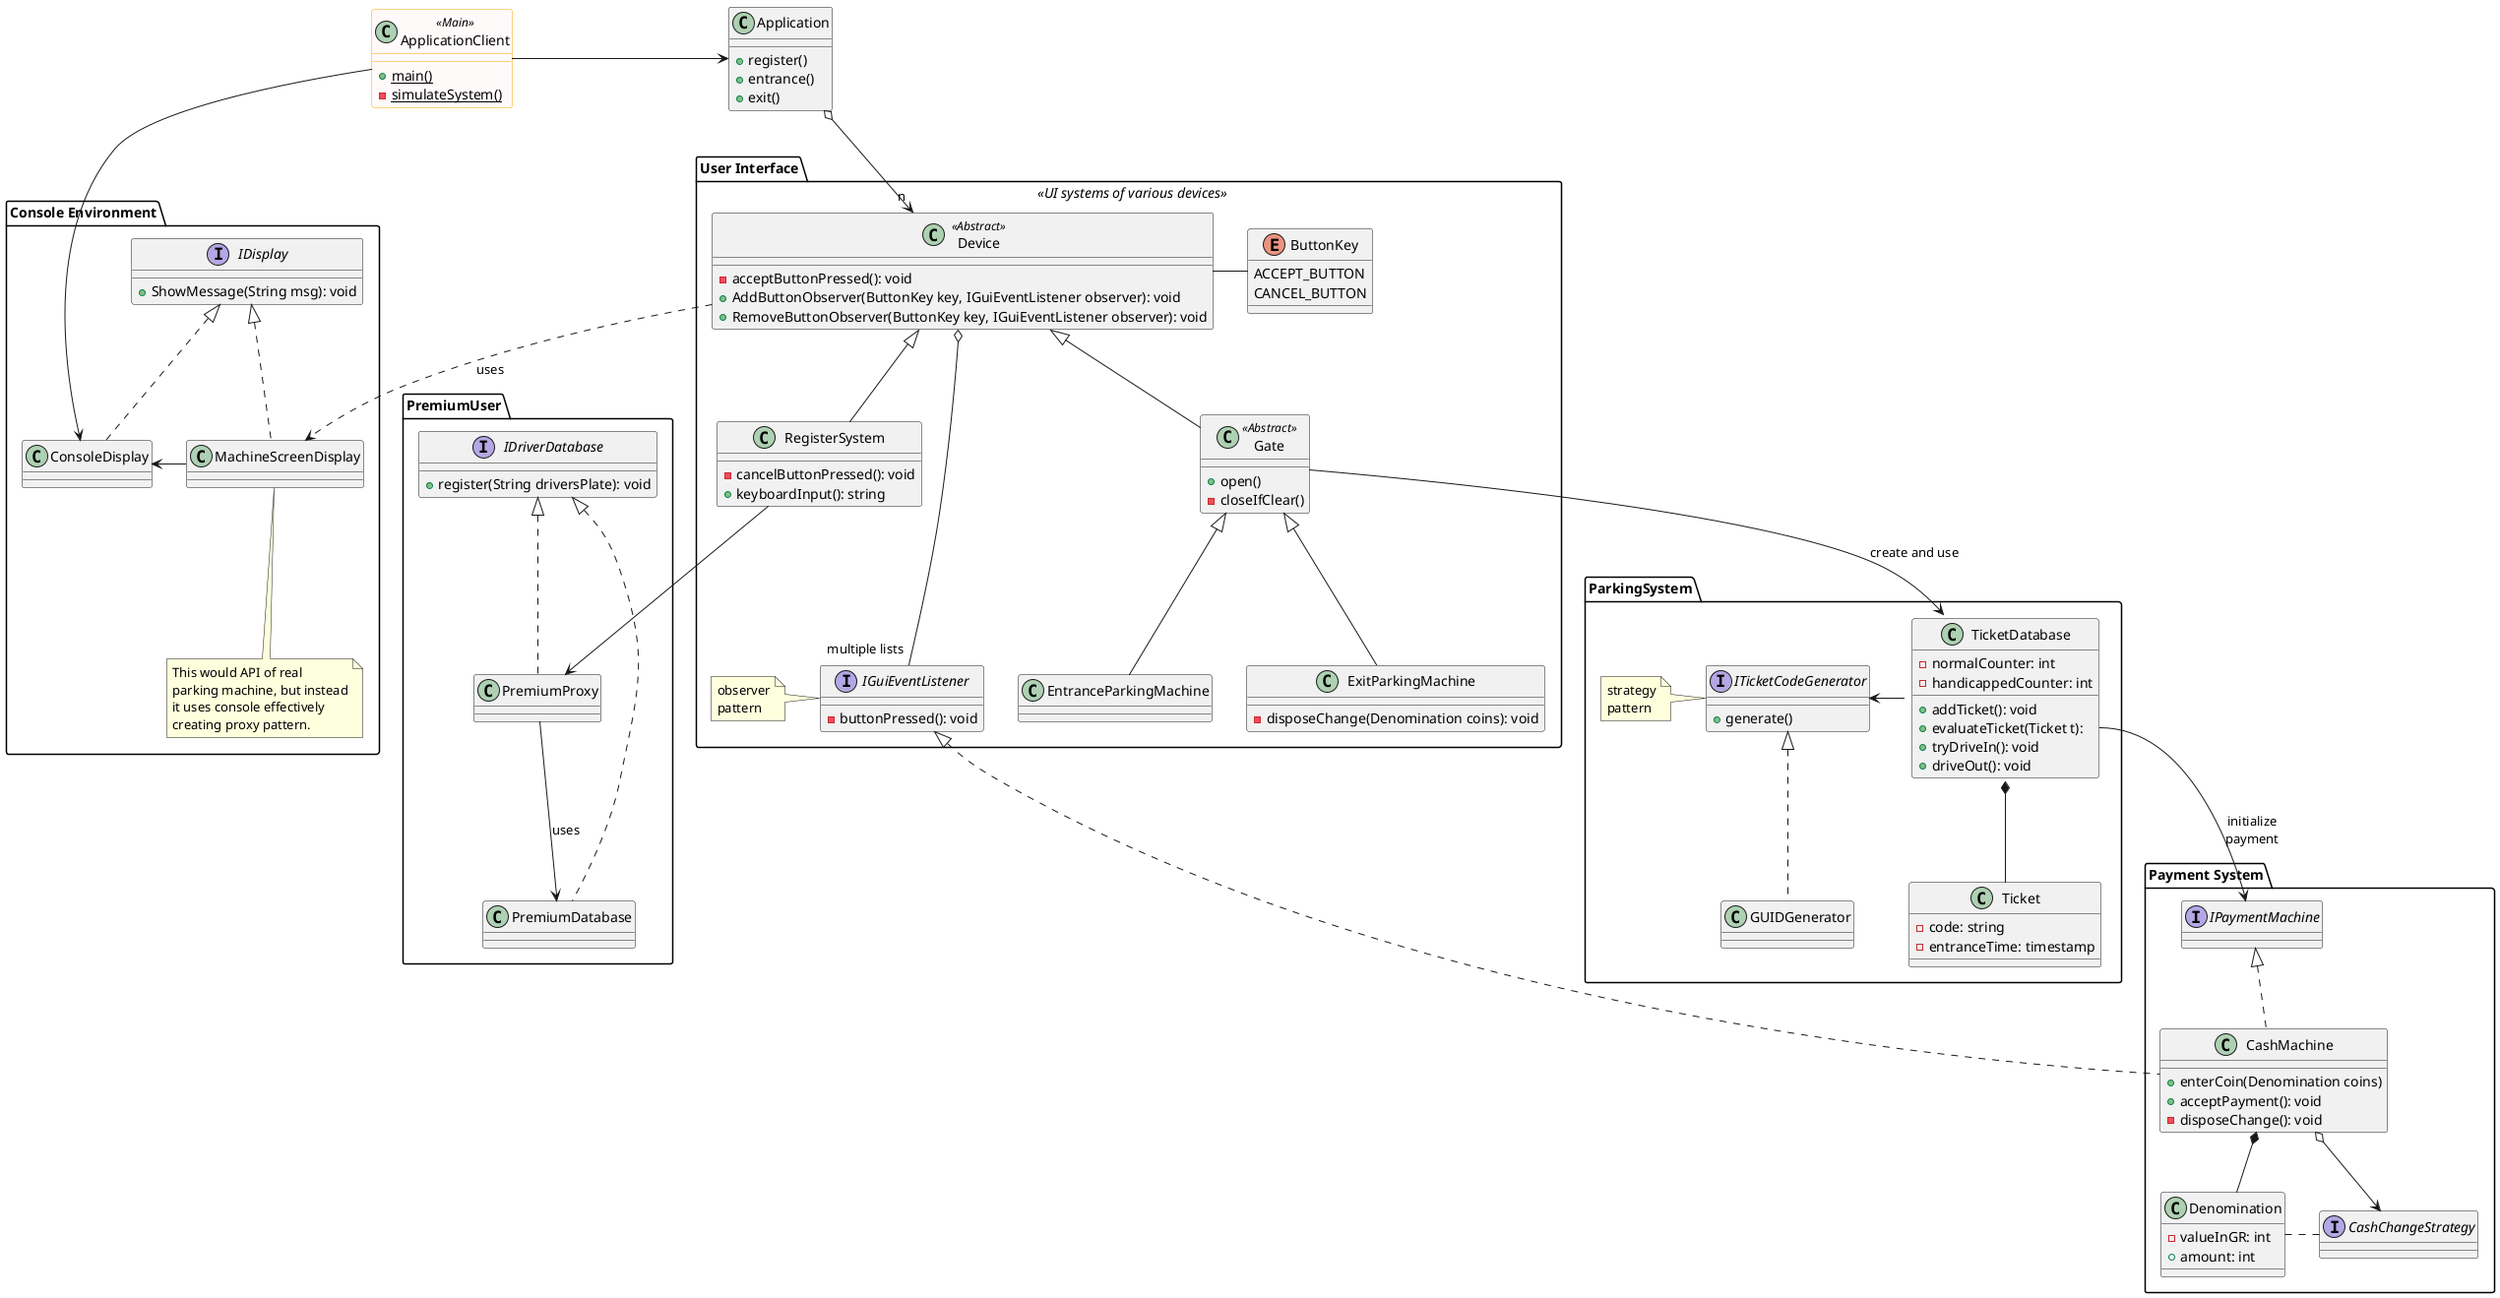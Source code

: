 @startuml

skinparam class {
BackgroundColor<<Main>> Snow
BorderColor<<Main>> Orange
}
skinparam stereotypeCBackgroundColor<< Main >> Khaki

class ApplicationClient<<Main>>
{
    +{static}main()
    -{static}simulateSystem()
}

class Application
{
    +register()
    +entrance()
    +exit()
}

ApplicationClient -> Application


package "Payment System"{
   interface IPaymentMachine
   {
   }

   class CashMachine implements IPaymentMachine
   {
       +enterCoin(Denomination coins)
       +acceptPayment(): void
       -disposeChange(): void
   }

   class Denomination
   {
       -valueInGR: int
       +amount: int
   }

   interface CashChangeStrategy
   {

   }
}

package "Console Environment"{
    interface IDisplay{
        +ShowMessage(String msg): void
    }

    class ConsoleDisplay implements IDisplay{
    }

    class MachineScreenDisplay implements IDisplay{
    }

    Note bottom of MachineScreenDisplay: This would API of real\nparking machine, but instead\nit uses console effectively\ncreating proxy pattern.


    MachineScreenDisplay -> ConsoleDisplay
    ApplicationClient -> ConsoleDisplay
}


package "User Interface"<<UI systems of various devices>>{


    class Device <<Abstract>>{
        -acceptButtonPressed(): void
        +AddButtonObserver(ButtonKey key, IGuiEventListener observer): void
        +RemoveButtonObserver(ButtonKey key, IGuiEventListener observer): void
    }


    class RegisterSystem extends Device
    {
        -cancelButtonPressed(): void
        +keyboardInput(): string
    }

    class Gate<<Abstract>> extends Device{
        +open()
        -closeIfClear()
    }



    enum ButtonKey{
        ACCEPT_BUTTON
        CANCEL_BUTTON
    }


    class ExitParkingMachine extends Gate
    {
        -disposeChange(Denomination coins): void
    }

    class EntranceParkingMachine extends Gate
    {

    }


    interface IGuiEventListener
    {
        -buttonPressed(): void
    }
    note left: observer\npattern


    Device ..> MachineScreenDisplay: uses
}



package ParkingSystem{
    class TicketDatabase{
        -normalCounter: int
        -handicappedCounter: int
        +addTicket(): void
        +evaluateTicket(Ticket t):
        +tryDriveIn(): void
        +driveOut(): void
    }

    class Ticket{
        -code: string
        -entranceTime: timestamp
    }

    interface ITicketCodeGenerator
    {
        +generate()
    }
    note left: strategy\npattern

    class GUIDGenerator implements ITicketCodeGenerator

    TicketDatabase *-- Ticket
    TicketDatabase -> ITicketCodeGenerator

    ' ? class PremiumPlaces implements IPlaceCounter
}

package PremiumUser{

    interface IDriverDatabase
    {
        +register(String driversPlate): void
    }
    class PremiumProxy implements IDriverDatabase{

    }
    class PremiumDatabase implements IDriverDatabase{
    }


    PremiumProxy --> PremiumDatabase :uses
}

CashMachine o--> CashChangeStrategy
CashMachine *-- Denomination
Denomination . CashChangeStrategy


IGuiEventListener <|.. CashMachine


Device o---"multiple lists" IGuiEventListener

Gate --> TicketDatabase: create and use
RegisterSystem --> PremiumProxy

TicketDatabase::evaluateTicket --> IPaymentMachine :initialize\npayment
Application o-->"n" Device

Device - ButtonKey

@enduml